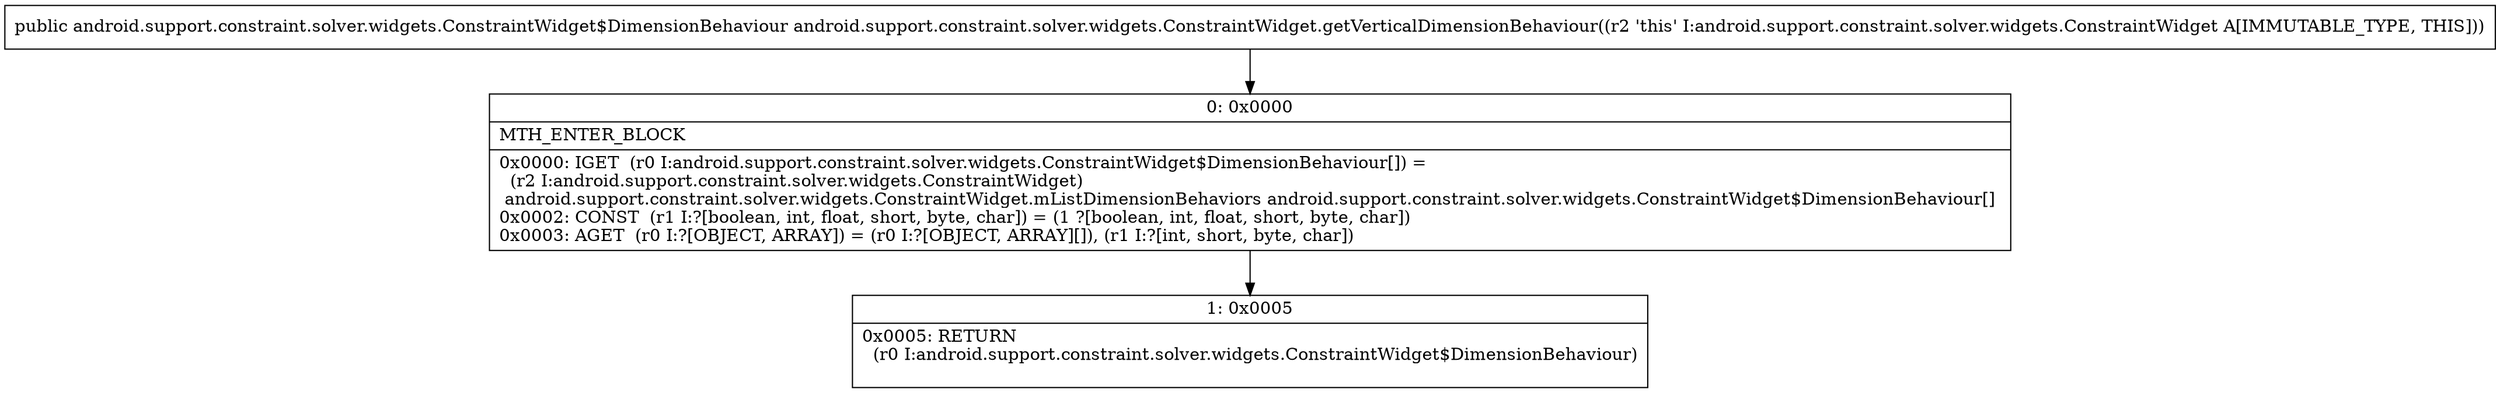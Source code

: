 digraph "CFG forandroid.support.constraint.solver.widgets.ConstraintWidget.getVerticalDimensionBehaviour()Landroid\/support\/constraint\/solver\/widgets\/ConstraintWidget$DimensionBehaviour;" {
Node_0 [shape=record,label="{0\:\ 0x0000|MTH_ENTER_BLOCK\l|0x0000: IGET  (r0 I:android.support.constraint.solver.widgets.ConstraintWidget$DimensionBehaviour[]) = \l  (r2 I:android.support.constraint.solver.widgets.ConstraintWidget)\l android.support.constraint.solver.widgets.ConstraintWidget.mListDimensionBehaviors android.support.constraint.solver.widgets.ConstraintWidget$DimensionBehaviour[] \l0x0002: CONST  (r1 I:?[boolean, int, float, short, byte, char]) = (1 ?[boolean, int, float, short, byte, char]) \l0x0003: AGET  (r0 I:?[OBJECT, ARRAY]) = (r0 I:?[OBJECT, ARRAY][]), (r1 I:?[int, short, byte, char]) \l}"];
Node_1 [shape=record,label="{1\:\ 0x0005|0x0005: RETURN  \l  (r0 I:android.support.constraint.solver.widgets.ConstraintWidget$DimensionBehaviour)\l \l}"];
MethodNode[shape=record,label="{public android.support.constraint.solver.widgets.ConstraintWidget$DimensionBehaviour android.support.constraint.solver.widgets.ConstraintWidget.getVerticalDimensionBehaviour((r2 'this' I:android.support.constraint.solver.widgets.ConstraintWidget A[IMMUTABLE_TYPE, THIS])) }"];
MethodNode -> Node_0;
Node_0 -> Node_1;
}

